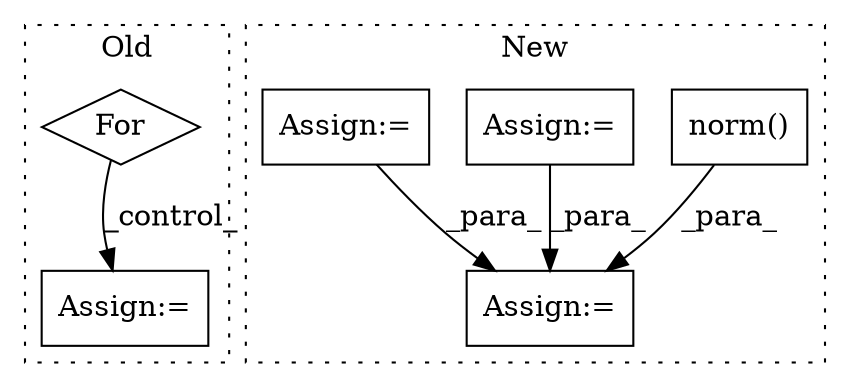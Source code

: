 digraph G {
subgraph cluster0 {
1 [label="For" a="107" s="2314,2344" l="4,10" shape="diamond"];
3 [label="Assign:=" a="68" s="2367" l="3" shape="box"];
label = "Old";
style="dotted";
}
subgraph cluster1 {
2 [label="norm()" a="75" s="633" l="21" shape="box"];
4 [label="Assign:=" a="68" s="1263" l="3" shape="box"];
5 [label="Assign:=" a="68" s="597" l="3" shape="box"];
6 [label="Assign:=" a="68" s="778" l="3" shape="box"];
label = "New";
style="dotted";
}
1 -> 3 [label="_control_"];
2 -> 4 [label="_para_"];
5 -> 4 [label="_para_"];
6 -> 4 [label="_para_"];
}